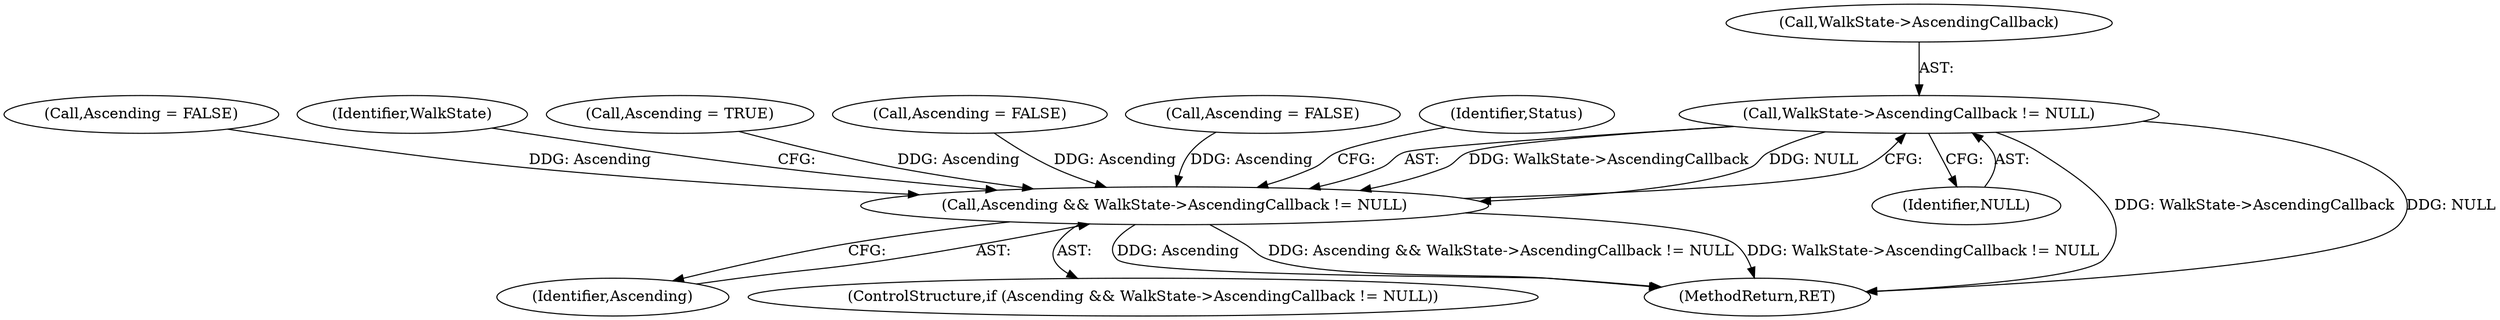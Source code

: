 digraph "0_acpica_4a0243ecb4c94e2d73510d096c5ea4d0711fc6c0@pointer" {
"1000132" [label="(Call,WalkState->AscendingCallback != NULL)"];
"1000130" [label="(Call,Ascending && WalkState->AscendingCallback != NULL)"];
"1000253" [label="(MethodReturn,RET)"];
"1000221" [label="(Call,Ascending = FALSE)"];
"1000132" [label="(Call,WalkState->AscendingCallback != NULL)"];
"1000140" [label="(Identifier,WalkState)"];
"1000112" [label="(Call,Ascending = TRUE)"];
"1000136" [label="(Identifier,NULL)"];
"1000133" [label="(Call,WalkState->AscendingCallback)"];
"1000130" [label="(Call,Ascending && WalkState->AscendingCallback != NULL)"];
"1000131" [label="(Identifier,Ascending)"];
"1000195" [label="(Call,Ascending = FALSE)"];
"1000129" [label="(ControlStructure,if (Ascending && WalkState->AscendingCallback != NULL))"];
"1000206" [label="(Call,Ascending = FALSE)"];
"1000213" [label="(Identifier,Status)"];
"1000132" -> "1000130"  [label="AST: "];
"1000132" -> "1000136"  [label="CFG: "];
"1000133" -> "1000132"  [label="AST: "];
"1000136" -> "1000132"  [label="AST: "];
"1000130" -> "1000132"  [label="CFG: "];
"1000132" -> "1000253"  [label="DDG: WalkState->AscendingCallback"];
"1000132" -> "1000253"  [label="DDG: NULL"];
"1000132" -> "1000130"  [label="DDG: WalkState->AscendingCallback"];
"1000132" -> "1000130"  [label="DDG: NULL"];
"1000130" -> "1000129"  [label="AST: "];
"1000130" -> "1000131"  [label="CFG: "];
"1000131" -> "1000130"  [label="AST: "];
"1000140" -> "1000130"  [label="CFG: "];
"1000213" -> "1000130"  [label="CFG: "];
"1000130" -> "1000253"  [label="DDG: Ascending && WalkState->AscendingCallback != NULL"];
"1000130" -> "1000253"  [label="DDG: WalkState->AscendingCallback != NULL"];
"1000130" -> "1000253"  [label="DDG: Ascending"];
"1000221" -> "1000130"  [label="DDG: Ascending"];
"1000206" -> "1000130"  [label="DDG: Ascending"];
"1000112" -> "1000130"  [label="DDG: Ascending"];
"1000195" -> "1000130"  [label="DDG: Ascending"];
}
